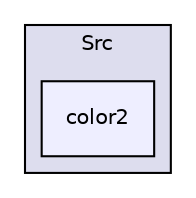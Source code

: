 digraph "E:/Documents/emu84/Src/color2" {
  compound=true
  node [ fontsize="10", fontname="Helvetica"];
  edge [ labelfontsize="10", labelfontname="Helvetica"];
  subgraph clusterdir_70617a7689e3ba1052ef75efeabd00df {
    graph [ bgcolor="#ddddee", pencolor="black", label="Src" fontname="Helvetica", fontsize="10", URL="dir_70617a7689e3ba1052ef75efeabd00df.html"]
  dir_8d66f356665ffa69b5c5f4474fcc1ee7 [shape=box, label="color2", style="filled", fillcolor="#eeeeff", pencolor="black", URL="dir_8d66f356665ffa69b5c5f4474fcc1ee7.html"];
  }
}
